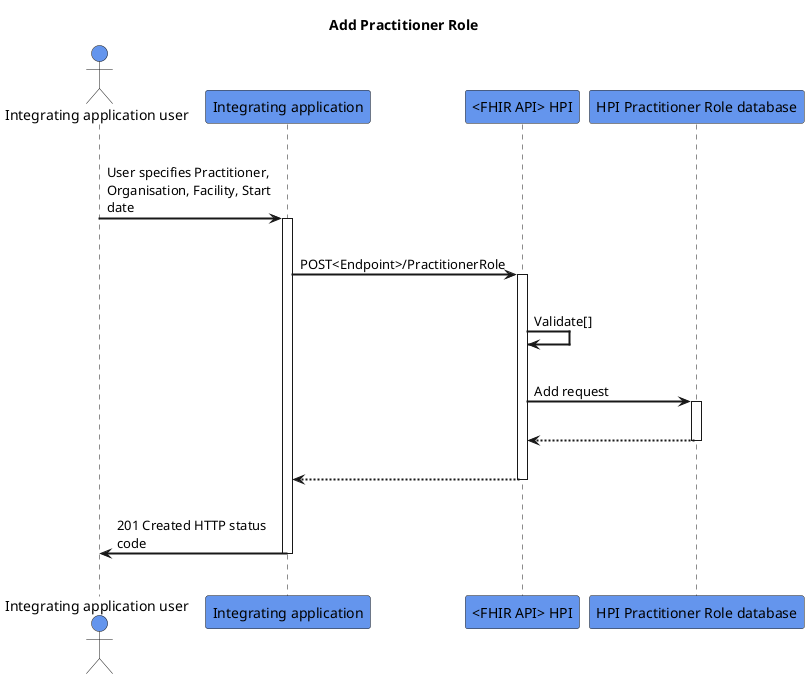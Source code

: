 @startuml
skinparam sequenceArrowThickness 2
skinparam roundcorner 5
skinparam maxmessagesize 180
skinparam sequenceParticipant bold
title Add Practitioner Role
actor "Integrating application user" as User #CornflowerBlue
participant "Integrating application" as A #CornflowerBlue
participant "<FHIR API> HPI" as B #CornflowerBlue
participant "HPI Practitioner Role database" as C #CornflowerBlue
|||
User -> A: User specifies Practitioner, Organisation, Facility, Start date
activate A
|||
A -> B: POST<Endpoint>/PractitionerRole
activate B
|||
B -> B: Validate[]
|||
B -> C: Add request
activate C
|||
C -[dashed]-> B:  
deactivate C
|||
B -[dashed]-> A:
deactivate B
|||
A -> User: 201 Created HTTP status code
deactivate A
|||
@enduml
